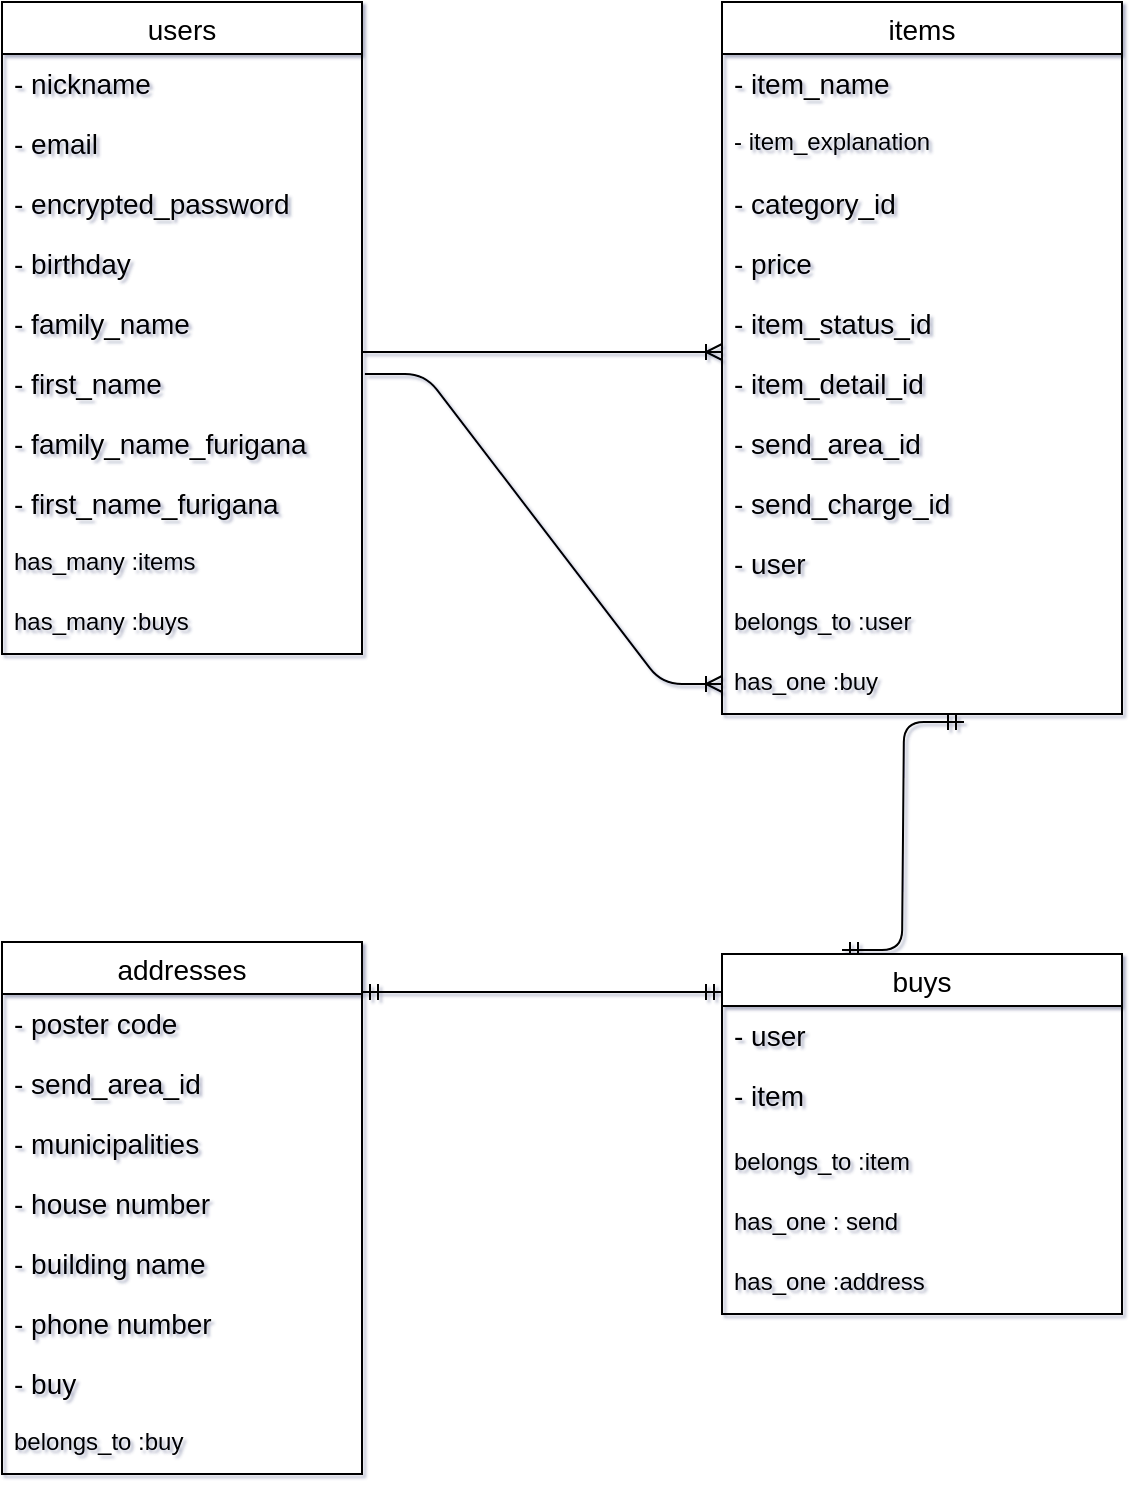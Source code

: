 <mxfile>
    <diagram id="2TmT1M-iLaykAmAJc4xz" name="ページ1">
        <mxGraphModel dx="636" dy="919" grid="1" gridSize="10" guides="0" tooltips="1" connect="1" arrows="0" fold="1" page="0" pageScale="1" pageWidth="827" pageHeight="1169" math="0" shadow="1">
            <root>
                <mxCell id="0"/>
                <mxCell id="1" parent="0"/>
                <mxCell id="46" value="" style="edgeStyle=entityRelationEdgeStyle;fontSize=12;html=1;endArrow=ERoneToMany;exitX=1;exitY=0.5;exitDx=0;exitDy=0;entryX=0;entryY=0.5;entryDx=0;entryDy=0;strokeWidth=1;targetPerimeterSpacing=0;" parent="1" edge="1">
                    <mxGeometry width="100" height="100" relative="1" as="geometry">
                        <mxPoint x="180" y="135" as="sourcePoint"/>
                        <mxPoint x="360" y="135" as="targetPoint"/>
                    </mxGeometry>
                </mxCell>
                <mxCell id="84" value="" style="edgeStyle=entityRelationEdgeStyle;fontSize=12;html=1;endArrow=ERmandOne;startArrow=ERmandOne;targetPerimeterSpacing=0;strokeWidth=1;entryX=0;entryY=0.5;entryDx=0;entryDy=0;exitX=1;exitY=0.5;exitDx=0;exitDy=0;" parent="1" edge="1">
                    <mxGeometry width="100" height="100" relative="1" as="geometry">
                        <mxPoint x="180" y="455" as="sourcePoint"/>
                        <mxPoint x="360" y="455" as="targetPoint"/>
                    </mxGeometry>
                </mxCell>
                <mxCell id="100" value="" style="edgeStyle=entityRelationEdgeStyle;fontSize=12;html=1;endArrow=ERoneToMany;targetPerimeterSpacing=0;strokeWidth=1;exitX=1;exitY=1;exitDx=0;exitDy=0;entryX=0;entryY=0.5;entryDx=0;entryDy=0;" parent="1" edge="1" target="171">
                    <mxGeometry width="100" height="100" relative="1" as="geometry">
                        <mxPoint x="181.44" y="146" as="sourcePoint"/>
                        <mxPoint x="360.0" y="329.18" as="targetPoint"/>
                    </mxGeometry>
                </mxCell>
                <mxCell id="127" value="users" style="swimlane;fontStyle=0;childLayout=stackLayout;horizontal=1;startSize=26;horizontalStack=0;resizeParent=1;resizeParentMax=0;resizeLast=0;collapsible=1;marginBottom=0;align=center;fontSize=14;" parent="1" vertex="1">
                    <mxGeometry y="-40" width="180" height="326" as="geometry"/>
                </mxCell>
                <mxCell id="128" value="- nickname&#10;" style="text;strokeColor=none;fillColor=none;spacingLeft=4;spacingRight=4;overflow=hidden;rotatable=0;points=[[0,0.5],[1,0.5]];portConstraint=eastwest;fontSize=14;" parent="127" vertex="1">
                    <mxGeometry y="26" width="180" height="30" as="geometry"/>
                </mxCell>
                <mxCell id="129" value="- email" style="text;strokeColor=none;fillColor=none;spacingLeft=4;spacingRight=4;overflow=hidden;rotatable=0;points=[[0,0.5],[1,0.5]];portConstraint=eastwest;fontSize=14;" parent="127" vertex="1">
                    <mxGeometry y="56" width="180" height="30" as="geometry"/>
                </mxCell>
                <mxCell id="130" value="- encrypted_password&#10;" style="text;strokeColor=none;fillColor=none;spacingLeft=4;spacingRight=4;overflow=hidden;rotatable=0;points=[[0,0.5],[1,0.5]];portConstraint=eastwest;fontSize=14;" parent="127" vertex="1">
                    <mxGeometry y="86" width="180" height="30" as="geometry"/>
                </mxCell>
                <mxCell id="135" value="- birthday" style="text;strokeColor=none;fillColor=none;spacingLeft=4;spacingRight=4;overflow=hidden;rotatable=0;points=[[0,0.5],[1,0.5]];portConstraint=eastwest;fontSize=14;" parent="127" vertex="1">
                    <mxGeometry y="116" width="180" height="30" as="geometry"/>
                </mxCell>
                <mxCell id="186" value="- family_name" style="text;strokeColor=none;fillColor=none;spacingLeft=4;spacingRight=4;overflow=hidden;rotatable=0;points=[[0,0.5],[1,0.5]];portConstraint=eastwest;fontSize=14;" vertex="1" parent="127">
                    <mxGeometry y="146" width="180" height="30" as="geometry"/>
                </mxCell>
                <mxCell id="185" value="- first_name" style="text;strokeColor=none;fillColor=none;spacingLeft=4;spacingRight=4;overflow=hidden;rotatable=0;points=[[0,0.5],[1,0.5]];portConstraint=eastwest;fontSize=14;" vertex="1" parent="127">
                    <mxGeometry y="176" width="180" height="30" as="geometry"/>
                </mxCell>
                <mxCell id="183" value="- family_name_furigana" style="text;strokeColor=none;fillColor=none;spacingLeft=4;spacingRight=4;overflow=hidden;rotatable=0;points=[[0,0.5],[1,0.5]];portConstraint=eastwest;fontSize=14;" vertex="1" parent="127">
                    <mxGeometry y="206" width="180" height="30" as="geometry"/>
                </mxCell>
                <mxCell id="187" value="- first_name_furigana" style="text;strokeColor=none;fillColor=none;spacingLeft=4;spacingRight=4;overflow=hidden;rotatable=0;points=[[0,0.5],[1,0.5]];portConstraint=eastwest;fontSize=14;" vertex="1" parent="127">
                    <mxGeometry y="236" width="180" height="30" as="geometry"/>
                </mxCell>
                <mxCell id="194" value="has_many :items" style="text;strokeColor=none;fillColor=none;spacingLeft=4;spacingRight=4;overflow=hidden;rotatable=0;points=[[0,0.5],[1,0.5]];portConstraint=eastwest;fontSize=12;" vertex="1" parent="127">
                    <mxGeometry y="266" width="180" height="30" as="geometry"/>
                </mxCell>
                <mxCell id="193" value="has_many :buys" style="text;strokeColor=none;fillColor=none;spacingLeft=4;spacingRight=4;overflow=hidden;rotatable=0;points=[[0,0.5],[1,0.5]];portConstraint=eastwest;fontSize=12;" vertex="1" parent="127">
                    <mxGeometry y="296" width="180" height="30" as="geometry"/>
                </mxCell>
                <mxCell id="139" value="items" style="swimlane;fontStyle=0;childLayout=stackLayout;horizontal=1;startSize=26;horizontalStack=0;resizeParent=1;resizeParentMax=0;resizeLast=0;collapsible=1;marginBottom=0;align=center;fontSize=14;" parent="1" vertex="1">
                    <mxGeometry x="360" y="-40" width="200" height="356" as="geometry"/>
                </mxCell>
                <mxCell id="140" value="- item_name" style="text;strokeColor=none;fillColor=none;spacingLeft=4;spacingRight=4;overflow=hidden;rotatable=0;points=[[0,0.5],[1,0.5]];portConstraint=eastwest;fontSize=14;" parent="139" vertex="1">
                    <mxGeometry y="26" width="200" height="30" as="geometry"/>
                </mxCell>
                <mxCell id="188" value="- item_explanation" style="text;strokeColor=none;fillColor=none;spacingLeft=4;spacingRight=4;overflow=hidden;rotatable=0;points=[[0,0.5],[1,0.5]];portConstraint=eastwest;fontSize=12;" vertex="1" parent="139">
                    <mxGeometry y="56" width="200" height="30" as="geometry"/>
                </mxCell>
                <mxCell id="141" value="- category_id" style="text;strokeColor=none;fillColor=none;spacingLeft=4;spacingRight=4;overflow=hidden;rotatable=0;points=[[0,0.5],[1,0.5]];portConstraint=eastwest;fontSize=14;" parent="139" vertex="1">
                    <mxGeometry y="86" width="200" height="30" as="geometry"/>
                </mxCell>
                <mxCell id="142" value="- price" style="text;strokeColor=none;fillColor=none;spacingLeft=4;spacingRight=4;overflow=hidden;rotatable=0;points=[[0,0.5],[1,0.5]];portConstraint=eastwest;fontSize=14;" parent="139" vertex="1">
                    <mxGeometry y="116" width="200" height="30" as="geometry"/>
                </mxCell>
                <mxCell id="190" value="- item_status_id" style="text;strokeColor=none;fillColor=none;spacingLeft=4;spacingRight=4;overflow=hidden;rotatable=0;points=[[0,0.5],[1,0.5]];portConstraint=eastwest;fontSize=14;" vertex="1" parent="139">
                    <mxGeometry y="146" width="200" height="30" as="geometry"/>
                </mxCell>
                <mxCell id="191" value="- item_detail_id" style="text;strokeColor=none;fillColor=none;spacingLeft=4;spacingRight=4;overflow=hidden;rotatable=0;points=[[0,0.5],[1,0.5]];portConstraint=eastwest;fontSize=14;" vertex="1" parent="139">
                    <mxGeometry y="176" width="200" height="30" as="geometry"/>
                </mxCell>
                <mxCell id="192" value="- send_area_id" style="text;strokeColor=none;fillColor=none;spacingLeft=4;spacingRight=4;overflow=hidden;rotatable=0;points=[[0,0.5],[1,0.5]];portConstraint=eastwest;fontSize=14;" vertex="1" parent="139">
                    <mxGeometry y="206" width="200" height="30" as="geometry"/>
                </mxCell>
                <mxCell id="189" value="- send_charge_id" style="text;strokeColor=none;fillColor=none;spacingLeft=4;spacingRight=4;overflow=hidden;rotatable=0;points=[[0,0.5],[1,0.5]];portConstraint=eastwest;fontSize=14;" vertex="1" parent="139">
                    <mxGeometry y="236" width="200" height="30" as="geometry"/>
                </mxCell>
                <mxCell id="144" value="- user" style="text;strokeColor=none;fillColor=none;spacingLeft=4;spacingRight=4;overflow=hidden;rotatable=0;points=[[0,0.5],[1,0.5]];portConstraint=eastwest;fontSize=14;" parent="139" vertex="1">
                    <mxGeometry y="266" width="200" height="30" as="geometry"/>
                </mxCell>
                <mxCell id="170" value="belongs_to :user&#10;" style="text;strokeColor=none;fillColor=none;spacingLeft=4;spacingRight=4;overflow=hidden;rotatable=0;points=[[0,0.5],[1,0.5]];portConstraint=eastwest;fontSize=12;" parent="139" vertex="1">
                    <mxGeometry y="296" width="200" height="30" as="geometry"/>
                </mxCell>
                <mxCell id="171" value="has_one :buy" style="text;strokeColor=none;fillColor=none;spacingLeft=4;spacingRight=4;overflow=hidden;rotatable=0;points=[[0,0.5],[1,0.5]];portConstraint=eastwest;fontSize=12;" parent="139" vertex="1">
                    <mxGeometry y="326" width="200" height="30" as="geometry"/>
                </mxCell>
                <mxCell id="104" value="" style="edgeStyle=entityRelationEdgeStyle;fontSize=12;html=1;endArrow=ERmandOne;startArrow=ERmandOne;targetPerimeterSpacing=0;strokeColor=default;strokeWidth=1;" parent="139" edge="1">
                    <mxGeometry width="100" height="100" relative="1" as="geometry">
                        <mxPoint x="60" y="474" as="sourcePoint"/>
                        <mxPoint x="121" y="360" as="targetPoint"/>
                    </mxGeometry>
                </mxCell>
                <mxCell id="145" value="buys" style="swimlane;fontStyle=0;childLayout=stackLayout;horizontal=1;startSize=26;horizontalStack=0;resizeParent=1;resizeParentMax=0;resizeLast=0;collapsible=1;marginBottom=0;align=center;fontSize=14;" parent="1" vertex="1">
                    <mxGeometry x="360" y="436" width="200" height="180" as="geometry"/>
                </mxCell>
                <mxCell id="146" value="- user" style="text;strokeColor=none;fillColor=none;spacingLeft=4;spacingRight=4;overflow=hidden;rotatable=0;points=[[0,0.5],[1,0.5]];portConstraint=eastwest;fontSize=14;" parent="145" vertex="1">
                    <mxGeometry y="26" width="200" height="30" as="geometry"/>
                </mxCell>
                <mxCell id="147" value="- item" style="text;strokeColor=none;fillColor=none;spacingLeft=4;spacingRight=4;overflow=hidden;rotatable=0;points=[[0,0.5],[1,0.5]];portConstraint=eastwest;fontSize=14;" parent="145" vertex="1">
                    <mxGeometry y="56" width="200" height="34" as="geometry"/>
                </mxCell>
                <mxCell id="174" value="belongs_to :item" style="text;strokeColor=none;fillColor=none;spacingLeft=4;spacingRight=4;overflow=hidden;rotatable=0;points=[[0,0.5],[1,0.5]];portConstraint=eastwest;fontSize=12;" parent="145" vertex="1">
                    <mxGeometry y="90" width="200" height="30" as="geometry"/>
                </mxCell>
                <mxCell id="176" value="has_one : send" style="text;strokeColor=none;fillColor=none;spacingLeft=4;spacingRight=4;overflow=hidden;rotatable=0;points=[[0,0.5],[1,0.5]];portConstraint=eastwest;fontSize=12;" parent="145" vertex="1">
                    <mxGeometry y="120" width="200" height="30" as="geometry"/>
                </mxCell>
                <mxCell id="195" value="has_one :address&#10;" style="text;strokeColor=none;fillColor=none;spacingLeft=4;spacingRight=4;overflow=hidden;rotatable=0;points=[[0,0.5],[1,0.5]];portConstraint=eastwest;fontSize=12;" vertex="1" parent="145">
                    <mxGeometry y="150" width="200" height="30" as="geometry"/>
                </mxCell>
                <mxCell id="151" value="addresses" style="swimlane;fontStyle=0;childLayout=stackLayout;horizontal=1;startSize=26;horizontalStack=0;resizeParent=1;resizeParentMax=0;resizeLast=0;collapsible=1;marginBottom=0;align=center;fontSize=14;" parent="1" vertex="1">
                    <mxGeometry y="430" width="180" height="266" as="geometry"/>
                </mxCell>
                <mxCell id="153" value="- poster code" style="text;strokeColor=none;fillColor=none;spacingLeft=4;spacingRight=4;overflow=hidden;rotatable=0;points=[[0,0.5],[1,0.5]];portConstraint=eastwest;fontSize=14;" parent="151" vertex="1">
                    <mxGeometry y="26" width="180" height="30" as="geometry"/>
                </mxCell>
                <mxCell id="154" value="- send_area_id" style="text;strokeColor=none;fillColor=none;spacingLeft=4;spacingRight=4;overflow=hidden;rotatable=0;points=[[0,0.5],[1,0.5]];portConstraint=eastwest;fontSize=14;" parent="151" vertex="1">
                    <mxGeometry y="56" width="180" height="30" as="geometry"/>
                </mxCell>
                <mxCell id="155" value="- municipalities" style="text;strokeColor=none;fillColor=none;spacingLeft=4;spacingRight=4;overflow=hidden;rotatable=0;points=[[0,0.5],[1,0.5]];portConstraint=eastwest;fontSize=14;" parent="151" vertex="1">
                    <mxGeometry y="86" width="180" height="30" as="geometry"/>
                </mxCell>
                <mxCell id="158" value="- house number" style="text;strokeColor=none;fillColor=none;spacingLeft=4;spacingRight=4;overflow=hidden;rotatable=0;points=[[0,0.5],[1,0.5]];portConstraint=eastwest;fontSize=14;" parent="151" vertex="1">
                    <mxGeometry y="116" width="180" height="30" as="geometry"/>
                </mxCell>
                <mxCell id="159" value="- building name" style="text;strokeColor=none;fillColor=none;spacingLeft=4;spacingRight=4;overflow=hidden;rotatable=0;points=[[0,0.5],[1,0.5]];portConstraint=eastwest;fontSize=14;" parent="151" vertex="1">
                    <mxGeometry y="146" width="180" height="30" as="geometry"/>
                </mxCell>
                <mxCell id="160" value="- phone number" style="text;strokeColor=none;fillColor=none;spacingLeft=4;spacingRight=4;overflow=hidden;rotatable=0;points=[[0,0.5],[1,0.5]];portConstraint=eastwest;fontSize=14;" parent="151" vertex="1">
                    <mxGeometry y="176" width="180" height="30" as="geometry"/>
                </mxCell>
                <mxCell id="178" value="- buy" style="text;strokeColor=none;fillColor=none;spacingLeft=4;spacingRight=4;overflow=hidden;rotatable=0;points=[[0,0.5],[1,0.5]];portConstraint=eastwest;fontSize=14;" parent="151" vertex="1">
                    <mxGeometry y="206" width="180" height="30" as="geometry"/>
                </mxCell>
                <mxCell id="179" value="belongs_to :buy" style="text;strokeColor=none;fillColor=none;spacingLeft=4;spacingRight=4;overflow=hidden;rotatable=0;points=[[0,0.5],[1,0.5]];portConstraint=eastwest;fontSize=12;" parent="151" vertex="1">
                    <mxGeometry y="236" width="180" height="30" as="geometry"/>
                </mxCell>
            </root>
        </mxGraphModel>
    </diagram>
</mxfile>
